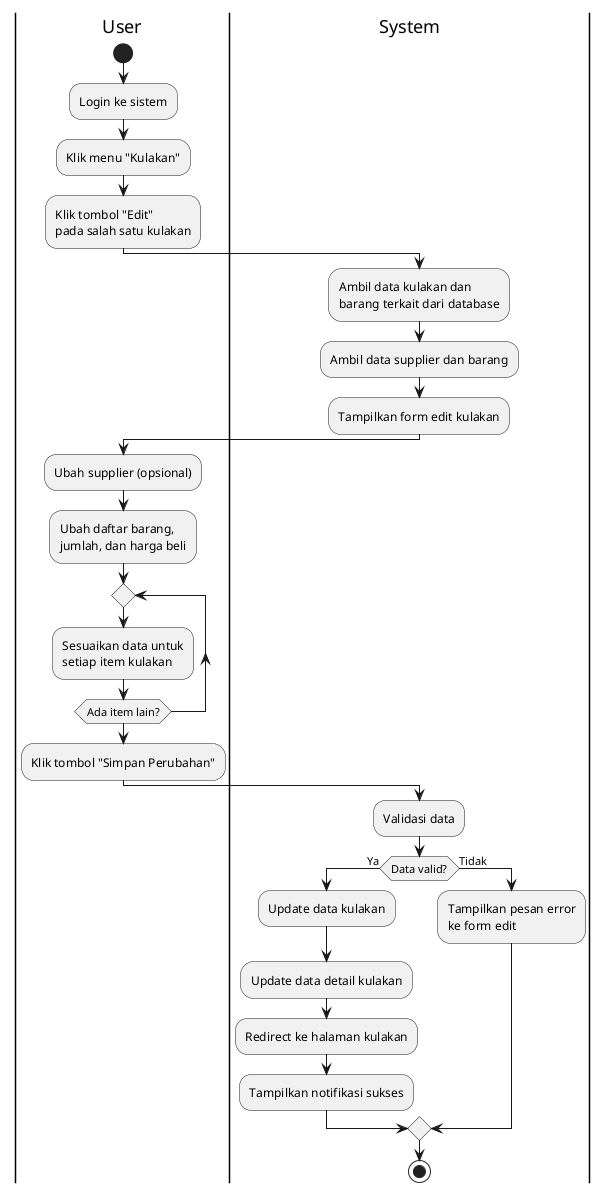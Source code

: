 @startuml
|User|
start
:Login ke sistem;
:Klik menu "Kulakan";
:Klik tombol "Edit"\npada salah satu kulakan;

|System|
:Ambil data kulakan dan\nbarang terkait dari database;
:Ambil data supplier dan barang;
:Tampilkan form edit kulakan;

|User|
:Ubah supplier (opsional);
:Ubah daftar barang,\njumlah, dan harga beli;

repeat
  :Sesuaikan data untuk\nsetiap item kulakan;
repeat while (Ada item lain?)

:Klik tombol "Simpan Perubahan";

|System|
:Validasi data;
if (Data valid?) then (Ya)
  :Update data kulakan;
  :Update data detail kulakan;
  :Redirect ke halaman kulakan;
  :Tampilkan notifikasi sukses;
else (Tidak)
  :Tampilkan pesan error\nke form edit;
endif

stop
@enduml